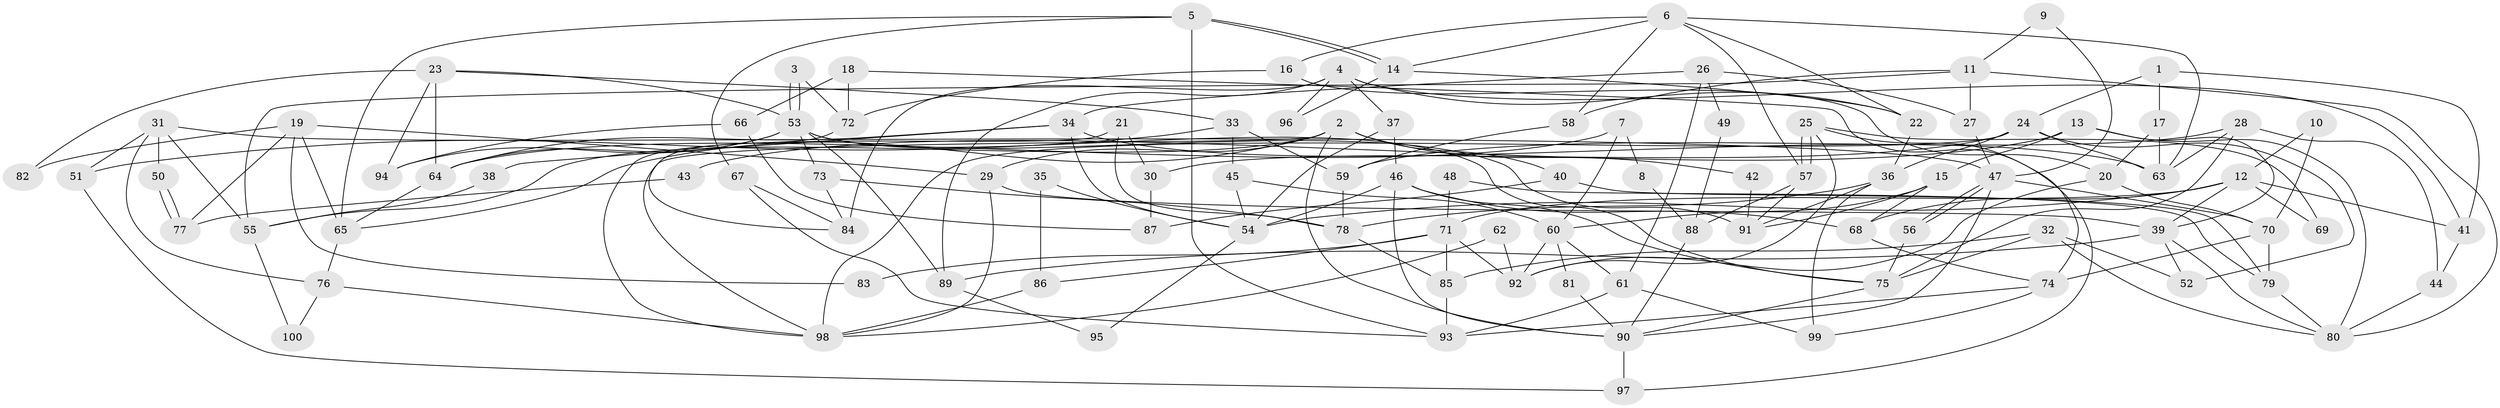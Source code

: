 // Generated by graph-tools (version 1.1) at 2025/11/02/21/25 10:11:14]
// undirected, 100 vertices, 200 edges
graph export_dot {
graph [start="1"]
  node [color=gray90,style=filled];
  1;
  2;
  3;
  4;
  5;
  6;
  7;
  8;
  9;
  10;
  11;
  12;
  13;
  14;
  15;
  16;
  17;
  18;
  19;
  20;
  21;
  22;
  23;
  24;
  25;
  26;
  27;
  28;
  29;
  30;
  31;
  32;
  33;
  34;
  35;
  36;
  37;
  38;
  39;
  40;
  41;
  42;
  43;
  44;
  45;
  46;
  47;
  48;
  49;
  50;
  51;
  52;
  53;
  54;
  55;
  56;
  57;
  58;
  59;
  60;
  61;
  62;
  63;
  64;
  65;
  66;
  67;
  68;
  69;
  70;
  71;
  72;
  73;
  74;
  75;
  76;
  77;
  78;
  79;
  80;
  81;
  82;
  83;
  84;
  85;
  86;
  87;
  88;
  89;
  90;
  91;
  92;
  93;
  94;
  95;
  96;
  97;
  98;
  99;
  100;
  1 -- 17;
  1 -- 41;
  1 -- 24;
  2 -- 90;
  2 -- 29;
  2 -- 40;
  2 -- 42;
  2 -- 55;
  2 -- 65;
  2 -- 98;
  3 -- 72;
  3 -- 53;
  3 -- 53;
  4 -- 37;
  4 -- 22;
  4 -- 41;
  4 -- 84;
  4 -- 89;
  4 -- 96;
  5 -- 14;
  5 -- 14;
  5 -- 93;
  5 -- 65;
  5 -- 67;
  6 -- 14;
  6 -- 63;
  6 -- 16;
  6 -- 22;
  6 -- 57;
  6 -- 58;
  7 -- 64;
  7 -- 60;
  7 -- 8;
  8 -- 88;
  9 -- 11;
  9 -- 47;
  10 -- 12;
  10 -- 70;
  11 -- 80;
  11 -- 55;
  11 -- 27;
  11 -- 58;
  12 -- 39;
  12 -- 41;
  12 -- 54;
  12 -- 68;
  12 -- 69;
  12 -- 71;
  13 -- 15;
  13 -- 39;
  13 -- 43;
  13 -- 80;
  14 -- 22;
  14 -- 96;
  15 -- 91;
  15 -- 68;
  15 -- 60;
  16 -- 20;
  16 -- 72;
  17 -- 20;
  17 -- 63;
  18 -- 72;
  18 -- 74;
  18 -- 66;
  19 -- 29;
  19 -- 65;
  19 -- 77;
  19 -- 82;
  19 -- 83;
  20 -- 70;
  20 -- 92;
  21 -- 78;
  21 -- 98;
  21 -- 30;
  22 -- 36;
  23 -- 64;
  23 -- 94;
  23 -- 33;
  23 -- 53;
  23 -- 82;
  24 -- 36;
  24 -- 30;
  24 -- 52;
  24 -- 63;
  24 -- 98;
  25 -- 57;
  25 -- 57;
  25 -- 97;
  25 -- 69;
  25 -- 92;
  26 -- 27;
  26 -- 61;
  26 -- 34;
  26 -- 49;
  27 -- 47;
  28 -- 63;
  28 -- 59;
  28 -- 44;
  28 -- 75;
  29 -- 39;
  29 -- 98;
  30 -- 87;
  31 -- 76;
  31 -- 47;
  31 -- 50;
  31 -- 51;
  31 -- 55;
  32 -- 75;
  32 -- 52;
  32 -- 80;
  32 -- 85;
  33 -- 59;
  33 -- 45;
  33 -- 51;
  34 -- 64;
  34 -- 38;
  34 -- 54;
  34 -- 63;
  35 -- 54;
  35 -- 86;
  36 -- 91;
  36 -- 99;
  36 -- 78;
  37 -- 54;
  37 -- 46;
  38 -- 55;
  39 -- 89;
  39 -- 80;
  39 -- 52;
  40 -- 79;
  40 -- 87;
  41 -- 44;
  42 -- 91;
  43 -- 77;
  44 -- 80;
  45 -- 54;
  45 -- 60;
  46 -- 54;
  46 -- 75;
  46 -- 68;
  46 -- 90;
  47 -- 90;
  47 -- 56;
  47 -- 56;
  47 -- 70;
  48 -- 79;
  48 -- 71;
  49 -- 88;
  50 -- 77;
  50 -- 77;
  51 -- 97;
  53 -- 64;
  53 -- 73;
  53 -- 75;
  53 -- 89;
  53 -- 91;
  53 -- 94;
  54 -- 95;
  55 -- 100;
  56 -- 75;
  57 -- 88;
  57 -- 91;
  58 -- 59;
  59 -- 78;
  60 -- 61;
  60 -- 81;
  60 -- 92;
  61 -- 93;
  61 -- 99;
  62 -- 98;
  62 -- 92;
  64 -- 65;
  65 -- 76;
  66 -- 87;
  66 -- 94;
  67 -- 84;
  67 -- 93;
  68 -- 74;
  70 -- 74;
  70 -- 79;
  71 -- 92;
  71 -- 83;
  71 -- 85;
  71 -- 86;
  72 -- 84;
  73 -- 78;
  73 -- 84;
  74 -- 93;
  74 -- 99;
  75 -- 90;
  76 -- 98;
  76 -- 100;
  78 -- 85;
  79 -- 80;
  81 -- 90;
  85 -- 93;
  86 -- 98;
  88 -- 90;
  89 -- 95;
  90 -- 97;
}

